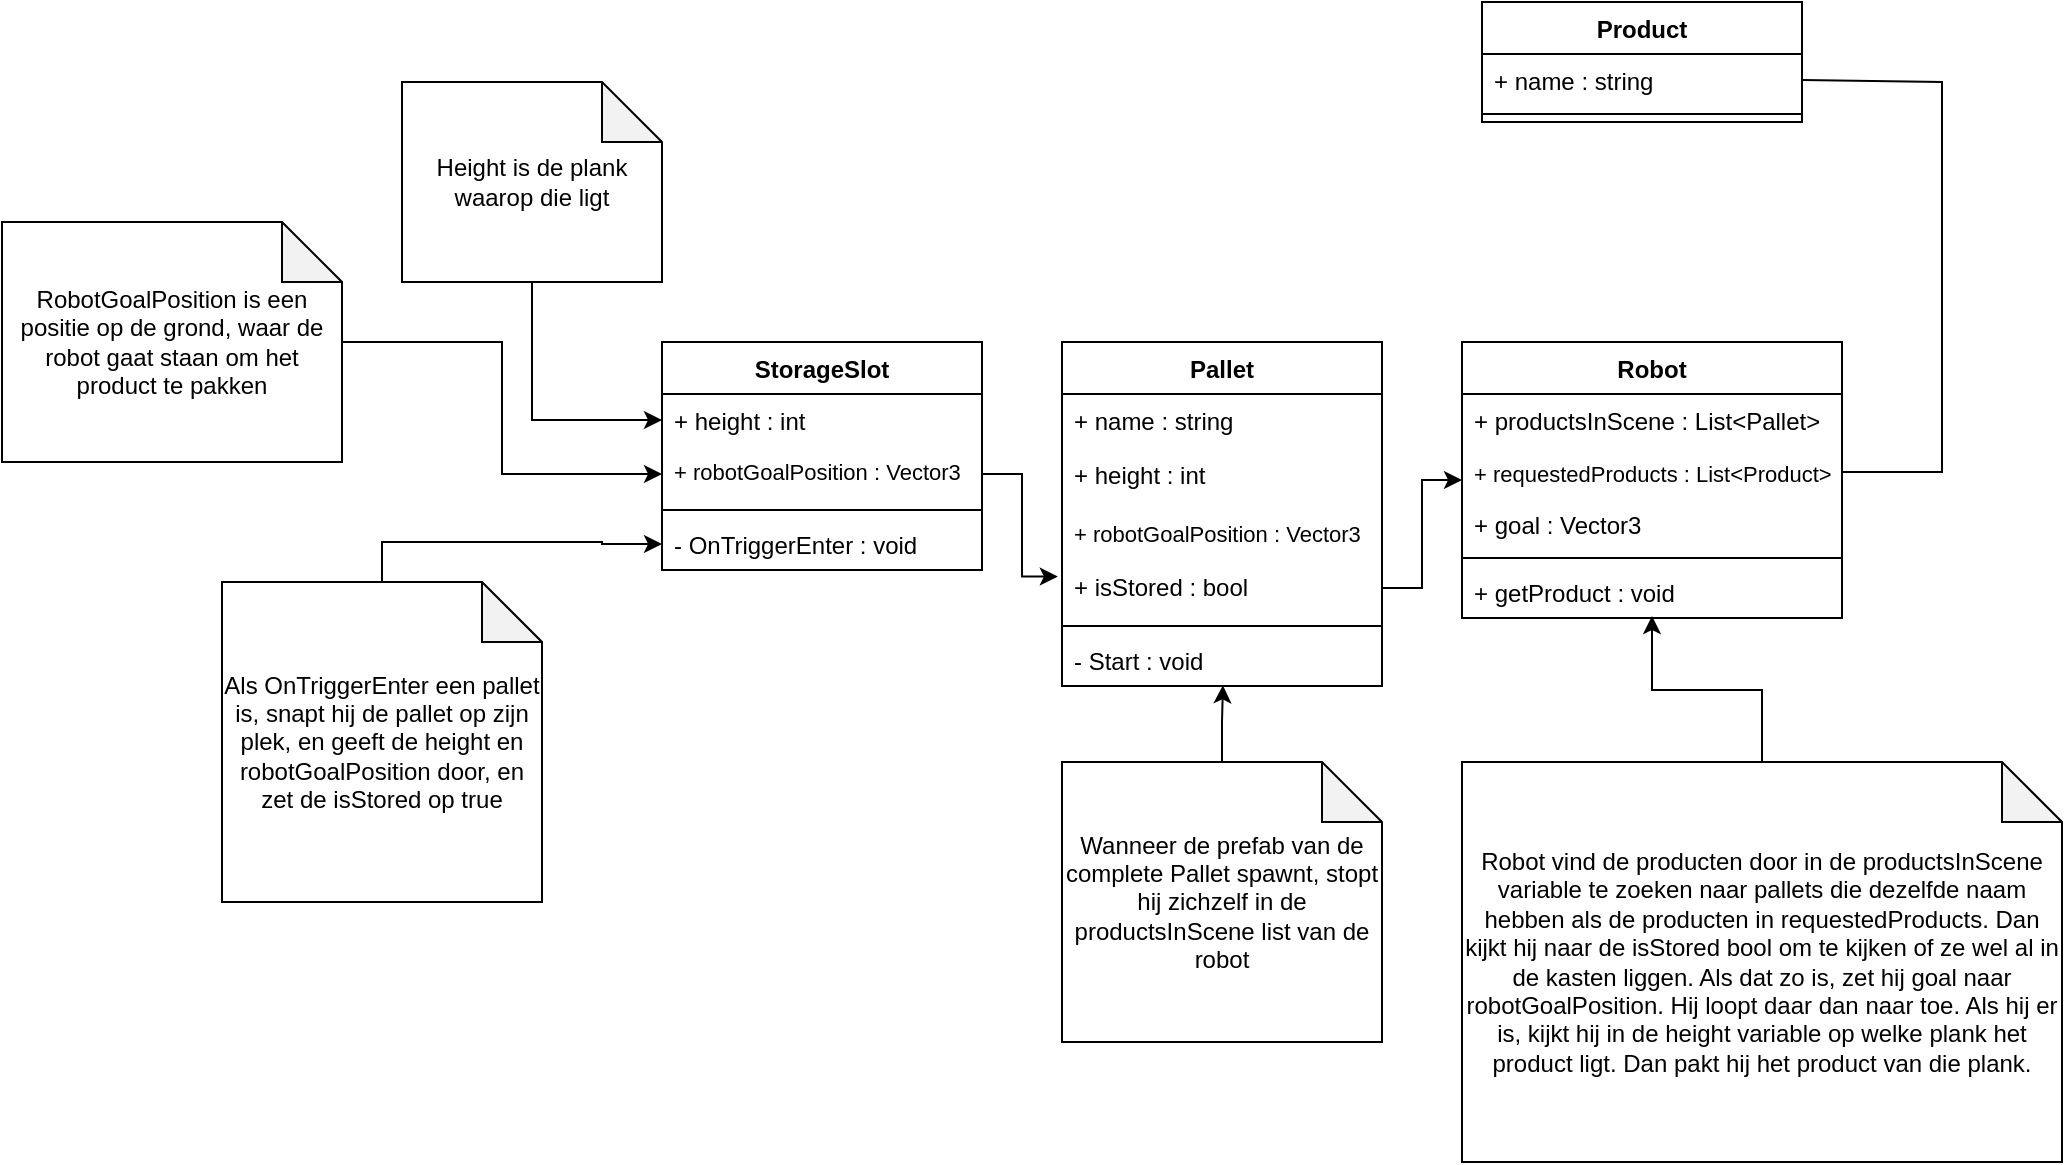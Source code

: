 <mxfile version="21.1.1" type="github">
  <diagram name="Pagina-1" id="hMjMNCtPBdTX2SfuTHIE">
    <mxGraphModel dx="2022" dy="657" grid="1" gridSize="10" guides="1" tooltips="1" connect="1" arrows="1" fold="1" page="1" pageScale="1" pageWidth="827" pageHeight="1169" math="0" shadow="0">
      <root>
        <mxCell id="0" />
        <mxCell id="1" parent="0" />
        <mxCell id="SE8H_QsxnCohwh4vq3oM-18" value="Pallet" style="swimlane;fontStyle=1;align=center;verticalAlign=top;childLayout=stackLayout;horizontal=1;startSize=26;horizontalStack=0;resizeParent=1;resizeParentMax=0;resizeLast=0;collapsible=1;marginBottom=0;whiteSpace=wrap;html=1;" parent="1" vertex="1">
          <mxGeometry x="320" y="240" width="160" height="172" as="geometry" />
        </mxCell>
        <mxCell id="MVObSr3B50XXIIu1UCTl-6" value="+ name : string" style="text;strokeColor=none;fillColor=none;align=left;verticalAlign=top;spacingLeft=4;spacingRight=4;overflow=hidden;rotatable=0;points=[[0,0.5],[1,0.5]];portConstraint=eastwest;whiteSpace=wrap;html=1;" vertex="1" parent="SE8H_QsxnCohwh4vq3oM-18">
          <mxGeometry y="26" width="160" height="26" as="geometry" />
        </mxCell>
        <mxCell id="SE8H_QsxnCohwh4vq3oM-14" value="+ height : int" style="text;strokeColor=none;fillColor=none;align=left;verticalAlign=middle;spacingLeft=4;spacingRight=4;overflow=hidden;points=[[0,0.5],[1,0.5]];portConstraint=eastwest;rotatable=0;whiteSpace=wrap;html=1;" parent="SE8H_QsxnCohwh4vq3oM-18" vertex="1">
          <mxGeometry y="52" width="160" height="30" as="geometry" />
        </mxCell>
        <mxCell id="SE8H_QsxnCohwh4vq3oM-43" value="&lt;font style=&quot;font-size: 11px;&quot;&gt;+ robotGoalPosition : Vector3&lt;/font&gt;" style="text;strokeColor=none;fillColor=none;align=left;verticalAlign=top;spacingLeft=4;spacingRight=4;overflow=hidden;rotatable=0;points=[[0,0.5],[1,0.5]];portConstraint=eastwest;whiteSpace=wrap;html=1;" parent="SE8H_QsxnCohwh4vq3oM-18" vertex="1">
          <mxGeometry y="82" width="160" height="26" as="geometry" />
        </mxCell>
        <mxCell id="SE8H_QsxnCohwh4vq3oM-3" value="&lt;font style=&quot;font-size: 12px;&quot;&gt;+ isStored : bool&lt;/font&gt;" style="text;strokeColor=none;fillColor=none;align=left;verticalAlign=middle;spacingLeft=4;spacingRight=4;overflow=hidden;points=[[0,0.5],[1,0.5]];portConstraint=eastwest;rotatable=0;whiteSpace=wrap;html=1;" parent="SE8H_QsxnCohwh4vq3oM-18" vertex="1">
          <mxGeometry y="108" width="160" height="30" as="geometry" />
        </mxCell>
        <mxCell id="SE8H_QsxnCohwh4vq3oM-20" value="" style="line;strokeWidth=1;fillColor=none;align=left;verticalAlign=middle;spacingTop=-1;spacingLeft=3;spacingRight=3;rotatable=0;labelPosition=right;points=[];portConstraint=eastwest;strokeColor=inherit;" parent="SE8H_QsxnCohwh4vq3oM-18" vertex="1">
          <mxGeometry y="138" width="160" height="8" as="geometry" />
        </mxCell>
        <mxCell id="SE8H_QsxnCohwh4vq3oM-21" value="- Start : void" style="text;strokeColor=none;fillColor=none;align=left;verticalAlign=top;spacingLeft=4;spacingRight=4;overflow=hidden;rotatable=0;points=[[0,0.5],[1,0.5]];portConstraint=eastwest;whiteSpace=wrap;html=1;" parent="SE8H_QsxnCohwh4vq3oM-18" vertex="1">
          <mxGeometry y="146" width="160" height="26" as="geometry" />
        </mxCell>
        <mxCell id="SE8H_QsxnCohwh4vq3oM-22" value="StorageSlot" style="swimlane;fontStyle=1;align=center;verticalAlign=top;childLayout=stackLayout;horizontal=1;startSize=26;horizontalStack=0;resizeParent=1;resizeParentMax=0;resizeLast=0;collapsible=1;marginBottom=0;whiteSpace=wrap;html=1;" parent="1" vertex="1">
          <mxGeometry x="120" y="240" width="160" height="114" as="geometry" />
        </mxCell>
        <mxCell id="SE8H_QsxnCohwh4vq3oM-23" value="+ height : int" style="text;strokeColor=none;fillColor=none;align=left;verticalAlign=top;spacingLeft=4;spacingRight=4;overflow=hidden;rotatable=0;points=[[0,0.5],[1,0.5]];portConstraint=eastwest;whiteSpace=wrap;html=1;" parent="SE8H_QsxnCohwh4vq3oM-22" vertex="1">
          <mxGeometry y="26" width="160" height="26" as="geometry" />
        </mxCell>
        <mxCell id="SE8H_QsxnCohwh4vq3oM-26" value="+ robotGoalPosition : Vector3" style="text;strokeColor=none;fillColor=none;align=left;verticalAlign=top;spacingLeft=4;spacingRight=4;overflow=hidden;rotatable=0;points=[[0,0.5],[1,0.5]];portConstraint=eastwest;whiteSpace=wrap;html=1;fontSize=11;" parent="SE8H_QsxnCohwh4vq3oM-22" vertex="1">
          <mxGeometry y="52" width="160" height="28" as="geometry" />
        </mxCell>
        <mxCell id="SE8H_QsxnCohwh4vq3oM-24" value="" style="line;strokeWidth=1;fillColor=none;align=left;verticalAlign=middle;spacingTop=-1;spacingLeft=3;spacingRight=3;rotatable=0;labelPosition=right;points=[];portConstraint=eastwest;strokeColor=inherit;" parent="SE8H_QsxnCohwh4vq3oM-22" vertex="1">
          <mxGeometry y="80" width="160" height="8" as="geometry" />
        </mxCell>
        <mxCell id="SE8H_QsxnCohwh4vq3oM-27" value="- OnTriggerEnter : void" style="text;strokeColor=none;fillColor=none;align=left;verticalAlign=top;spacingLeft=4;spacingRight=4;overflow=hidden;rotatable=0;points=[[0,0.5],[1,0.5]];portConstraint=eastwest;whiteSpace=wrap;html=1;" parent="SE8H_QsxnCohwh4vq3oM-22" vertex="1">
          <mxGeometry y="88" width="160" height="26" as="geometry" />
        </mxCell>
        <mxCell id="SE8H_QsxnCohwh4vq3oM-28" style="edgeStyle=orthogonalEdgeStyle;rounded=0;orthogonalLoop=1;jettySize=auto;html=1;exitX=1;exitY=0.5;exitDx=0;exitDy=0;entryX=-0.013;entryY=0.309;entryDx=0;entryDy=0;entryPerimeter=0;" parent="1" source="SE8H_QsxnCohwh4vq3oM-26" target="SE8H_QsxnCohwh4vq3oM-3" edge="1">
          <mxGeometry relative="1" as="geometry" />
        </mxCell>
        <mxCell id="SE8H_QsxnCohwh4vq3oM-30" style="edgeStyle=orthogonalEdgeStyle;rounded=0;orthogonalLoop=1;jettySize=auto;html=1;entryX=0;entryY=0.5;entryDx=0;entryDy=0;" parent="1" source="SE8H_QsxnCohwh4vq3oM-29" target="SE8H_QsxnCohwh4vq3oM-27" edge="1">
          <mxGeometry relative="1" as="geometry" />
        </mxCell>
        <mxCell id="SE8H_QsxnCohwh4vq3oM-29" value="Als OnTriggerEnter een pallet is, snapt hij de pallet op zijn plek, en geeft de height en robotGoalPosition door, en zet de isStored op true" style="shape=note;whiteSpace=wrap;html=1;backgroundOutline=1;darkOpacity=0.05;" parent="1" vertex="1">
          <mxGeometry x="-100" y="360" width="160" height="160" as="geometry" />
        </mxCell>
        <mxCell id="SE8H_QsxnCohwh4vq3oM-32" style="edgeStyle=orthogonalEdgeStyle;rounded=0;orthogonalLoop=1;jettySize=auto;html=1;entryX=0;entryY=0.5;entryDx=0;entryDy=0;" parent="1" source="SE8H_QsxnCohwh4vq3oM-31" target="SE8H_QsxnCohwh4vq3oM-23" edge="1">
          <mxGeometry relative="1" as="geometry" />
        </mxCell>
        <mxCell id="SE8H_QsxnCohwh4vq3oM-31" value="Height is de plank waarop die ligt" style="shape=note;whiteSpace=wrap;html=1;backgroundOutline=1;darkOpacity=0.05;" parent="1" vertex="1">
          <mxGeometry x="-10" y="110" width="130" height="100" as="geometry" />
        </mxCell>
        <mxCell id="SE8H_QsxnCohwh4vq3oM-34" style="edgeStyle=orthogonalEdgeStyle;rounded=0;orthogonalLoop=1;jettySize=auto;html=1;entryX=0;entryY=0.5;entryDx=0;entryDy=0;" parent="1" source="SE8H_QsxnCohwh4vq3oM-33" target="SE8H_QsxnCohwh4vq3oM-26" edge="1">
          <mxGeometry relative="1" as="geometry" />
        </mxCell>
        <mxCell id="SE8H_QsxnCohwh4vq3oM-33" value="RobotGoalPosition is een positie op de grond, waar de robot gaat staan om het product te pakken" style="shape=note;whiteSpace=wrap;html=1;backgroundOutline=1;darkOpacity=0.05;" parent="1" vertex="1">
          <mxGeometry x="-210" y="180" width="170" height="120" as="geometry" />
        </mxCell>
        <mxCell id="SE8H_QsxnCohwh4vq3oM-35" value="Robot" style="swimlane;fontStyle=1;align=center;verticalAlign=top;childLayout=stackLayout;horizontal=1;startSize=26;horizontalStack=0;resizeParent=1;resizeParentMax=0;resizeLast=0;collapsible=1;marginBottom=0;whiteSpace=wrap;html=1;" parent="1" vertex="1">
          <mxGeometry x="520" y="240" width="190" height="138" as="geometry" />
        </mxCell>
        <mxCell id="SE8H_QsxnCohwh4vq3oM-36" value="&lt;font style=&quot;font-size: 12px;&quot;&gt;+ productsInScene : List&amp;lt;Pallet&amp;gt;&lt;/font&gt;" style="text;strokeColor=none;fillColor=none;align=left;verticalAlign=top;spacingLeft=4;spacingRight=4;overflow=hidden;rotatable=0;points=[[0,0.5],[1,0.5]];portConstraint=eastwest;whiteSpace=wrap;html=1;" parent="SE8H_QsxnCohwh4vq3oM-35" vertex="1">
          <mxGeometry y="26" width="190" height="26" as="geometry" />
        </mxCell>
        <mxCell id="XyyjayR8JcrgaXDP8lsu-1" value="&lt;font style=&quot;font-size: 11px;&quot;&gt;+ requestedProducts : List&amp;lt;Product&amp;gt;&lt;/font&gt;" style="text;strokeColor=none;fillColor=none;align=left;verticalAlign=top;spacingLeft=4;spacingRight=4;overflow=hidden;rotatable=0;points=[[0,0.5],[1,0.5]];portConstraint=eastwest;whiteSpace=wrap;html=1;" parent="SE8H_QsxnCohwh4vq3oM-35" vertex="1">
          <mxGeometry y="52" width="190" height="26" as="geometry" />
        </mxCell>
        <mxCell id="XyyjayR8JcrgaXDP8lsu-3" value="+ goal : Vector3" style="text;strokeColor=none;fillColor=none;align=left;verticalAlign=top;spacingLeft=4;spacingRight=4;overflow=hidden;rotatable=0;points=[[0,0.5],[1,0.5]];portConstraint=eastwest;whiteSpace=wrap;html=1;" parent="SE8H_QsxnCohwh4vq3oM-35" vertex="1">
          <mxGeometry y="78" width="190" height="26" as="geometry" />
        </mxCell>
        <mxCell id="SE8H_QsxnCohwh4vq3oM-37" value="" style="line;strokeWidth=1;fillColor=none;align=left;verticalAlign=middle;spacingTop=-1;spacingLeft=3;spacingRight=3;rotatable=0;labelPosition=right;points=[];portConstraint=eastwest;strokeColor=inherit;" parent="SE8H_QsxnCohwh4vq3oM-35" vertex="1">
          <mxGeometry y="104" width="190" height="8" as="geometry" />
        </mxCell>
        <mxCell id="XyyjayR8JcrgaXDP8lsu-4" value="+ getProduct : void" style="text;strokeColor=none;fillColor=none;align=left;verticalAlign=top;spacingLeft=4;spacingRight=4;overflow=hidden;rotatable=0;points=[[0,0.5],[1,0.5]];portConstraint=eastwest;whiteSpace=wrap;html=1;" parent="SE8H_QsxnCohwh4vq3oM-35" vertex="1">
          <mxGeometry y="112" width="190" height="26" as="geometry" />
        </mxCell>
        <mxCell id="SE8H_QsxnCohwh4vq3oM-40" style="edgeStyle=orthogonalEdgeStyle;rounded=0;orthogonalLoop=1;jettySize=auto;html=1;entryX=0;entryY=0.5;entryDx=0;entryDy=0;" parent="1" source="SE8H_QsxnCohwh4vq3oM-3" target="SE8H_QsxnCohwh4vq3oM-35" edge="1">
          <mxGeometry relative="1" as="geometry" />
        </mxCell>
        <mxCell id="SE8H_QsxnCohwh4vq3oM-42" style="edgeStyle=orthogonalEdgeStyle;rounded=0;orthogonalLoop=1;jettySize=auto;html=1;entryX=0.503;entryY=0.987;entryDx=0;entryDy=0;entryPerimeter=0;" parent="1" source="SE8H_QsxnCohwh4vq3oM-41" target="SE8H_QsxnCohwh4vq3oM-21" edge="1">
          <mxGeometry relative="1" as="geometry" />
        </mxCell>
        <mxCell id="SE8H_QsxnCohwh4vq3oM-41" value="Wanneer de prefab van de complete Pallet spawnt, stopt hij zichzelf in de productsInScene list van de robot" style="shape=note;whiteSpace=wrap;html=1;backgroundOutline=1;darkOpacity=0.05;" parent="1" vertex="1">
          <mxGeometry x="320" y="450" width="160" height="140" as="geometry" />
        </mxCell>
        <mxCell id="9LAHw_C2RlRewY3wlwk2-2" style="edgeStyle=orthogonalEdgeStyle;rounded=0;orthogonalLoop=1;jettySize=auto;html=1;entryX=0.5;entryY=0.962;entryDx=0;entryDy=0;entryPerimeter=0;" parent="1" source="9LAHw_C2RlRewY3wlwk2-1" target="XyyjayR8JcrgaXDP8lsu-4" edge="1">
          <mxGeometry relative="1" as="geometry" />
        </mxCell>
        <mxCell id="9LAHw_C2RlRewY3wlwk2-1" value="Robot vind de producten door in de productsInScene variable te zoeken naar pallets die dezelfde naam hebben als de producten in requestedProducts. Dan kijkt hij naar de isStored bool om te kijken of ze wel al in de kasten liggen. Als dat zo is, zet hij goal naar robotGoalPosition. Hij loopt daar dan naar toe. Als hij er is, kijkt hij in de height variable op welke plank het product ligt. Dan pakt hij het product van die plank." style="shape=note;whiteSpace=wrap;html=1;backgroundOutline=1;darkOpacity=0.05;" parent="1" vertex="1">
          <mxGeometry x="520" y="450" width="300" height="200" as="geometry" />
        </mxCell>
        <mxCell id="MVObSr3B50XXIIu1UCTl-1" value="Product" style="swimlane;fontStyle=1;align=center;verticalAlign=top;childLayout=stackLayout;horizontal=1;startSize=26;horizontalStack=0;resizeParent=1;resizeParentMax=0;resizeLast=0;collapsible=1;marginBottom=0;whiteSpace=wrap;html=1;" vertex="1" parent="1">
          <mxGeometry x="530" y="70" width="160" height="60" as="geometry" />
        </mxCell>
        <mxCell id="MVObSr3B50XXIIu1UCTl-2" value="+ name : string" style="text;strokeColor=none;fillColor=none;align=left;verticalAlign=top;spacingLeft=4;spacingRight=4;overflow=hidden;rotatable=0;points=[[0,0.5],[1,0.5]];portConstraint=eastwest;whiteSpace=wrap;html=1;" vertex="1" parent="MVObSr3B50XXIIu1UCTl-1">
          <mxGeometry y="26" width="160" height="26" as="geometry" />
        </mxCell>
        <mxCell id="MVObSr3B50XXIIu1UCTl-3" value="" style="line;strokeWidth=1;fillColor=none;align=left;verticalAlign=middle;spacingTop=-1;spacingLeft=3;spacingRight=3;rotatable=0;labelPosition=right;points=[];portConstraint=eastwest;strokeColor=inherit;" vertex="1" parent="MVObSr3B50XXIIu1UCTl-1">
          <mxGeometry y="52" width="160" height="8" as="geometry" />
        </mxCell>
        <mxCell id="MVObSr3B50XXIIu1UCTl-5" value="" style="endArrow=none;html=1;rounded=0;exitX=1;exitY=0.5;exitDx=0;exitDy=0;entryX=1;entryY=0.5;entryDx=0;entryDy=0;" edge="1" parent="1" source="XyyjayR8JcrgaXDP8lsu-1" target="MVObSr3B50XXIIu1UCTl-2">
          <mxGeometry width="50" height="50" relative="1" as="geometry">
            <mxPoint x="720" y="310" as="sourcePoint" />
            <mxPoint x="770" y="260" as="targetPoint" />
            <Array as="points">
              <mxPoint x="760" y="305" />
              <mxPoint x="760" y="110" />
            </Array>
          </mxGeometry>
        </mxCell>
      </root>
    </mxGraphModel>
  </diagram>
</mxfile>
